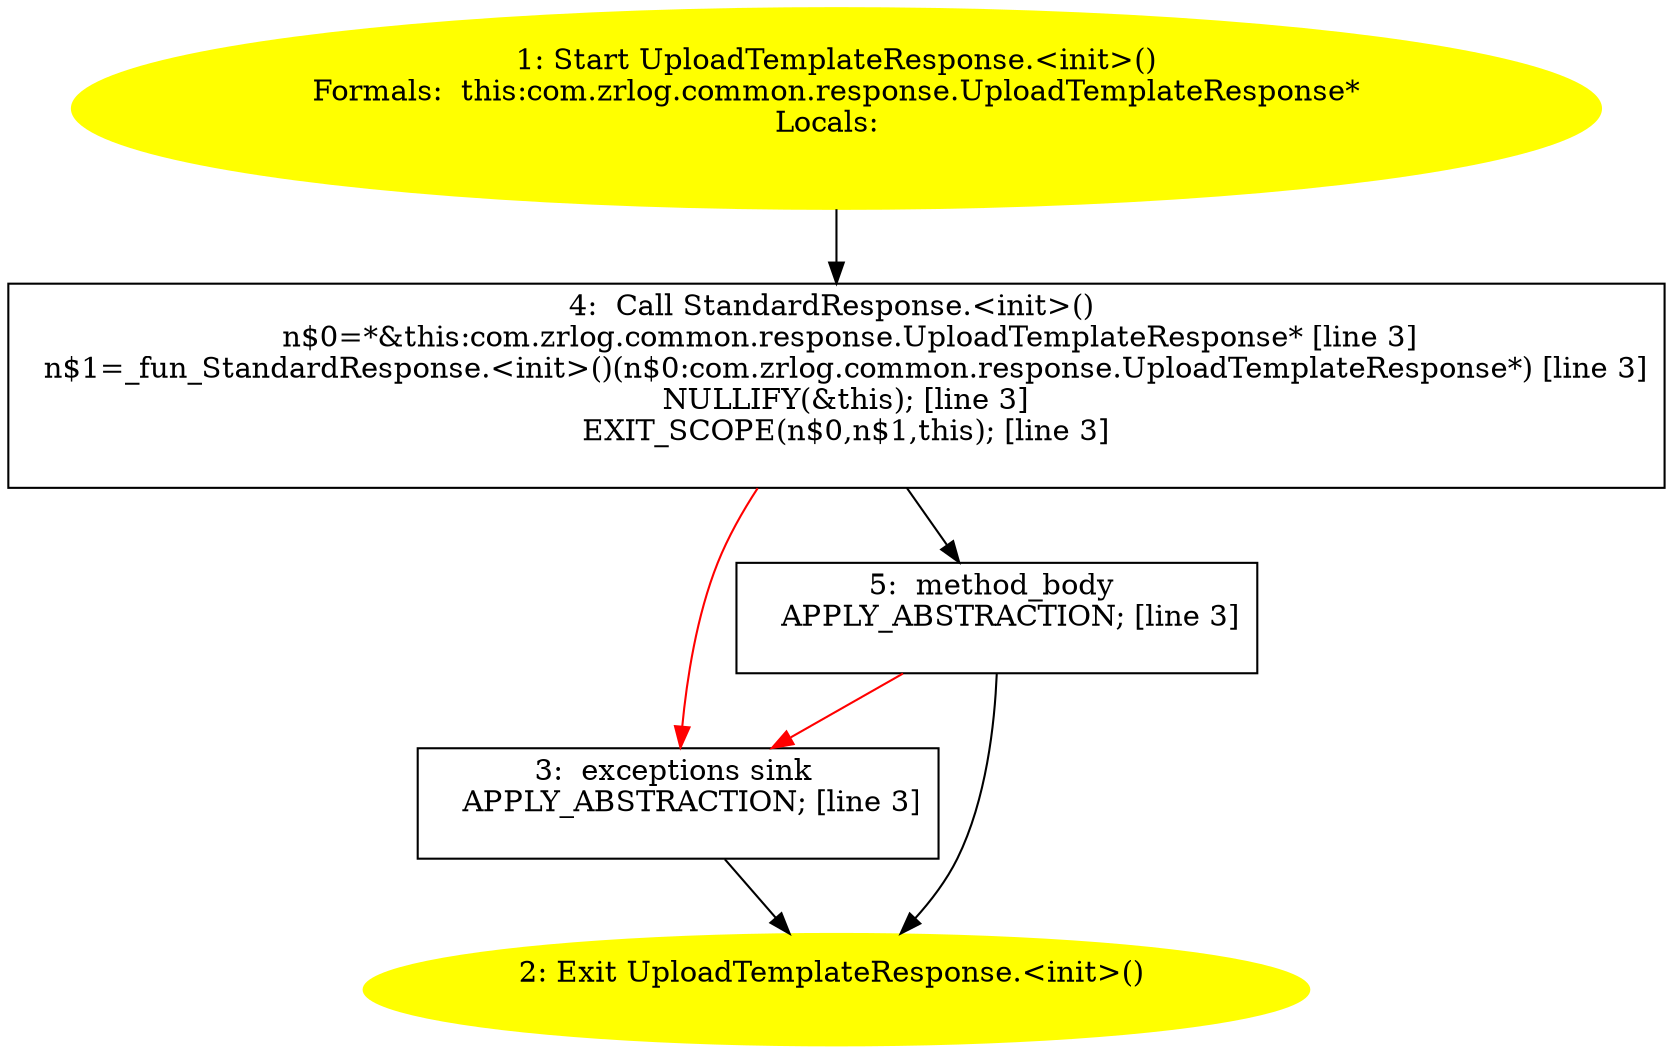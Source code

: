 /* @generated */
digraph cfg {
"com.zrlog.common.response.UploadTemplateResponse.<init>().1237b5fc51dfabb3fe81211d24517d98_1" [label="1: Start UploadTemplateResponse.<init>()\nFormals:  this:com.zrlog.common.response.UploadTemplateResponse*\nLocals:  \n  " color=yellow style=filled]
	

	 "com.zrlog.common.response.UploadTemplateResponse.<init>().1237b5fc51dfabb3fe81211d24517d98_1" -> "com.zrlog.common.response.UploadTemplateResponse.<init>().1237b5fc51dfabb3fe81211d24517d98_4" ;
"com.zrlog.common.response.UploadTemplateResponse.<init>().1237b5fc51dfabb3fe81211d24517d98_2" [label="2: Exit UploadTemplateResponse.<init>() \n  " color=yellow style=filled]
	

"com.zrlog.common.response.UploadTemplateResponse.<init>().1237b5fc51dfabb3fe81211d24517d98_3" [label="3:  exceptions sink \n   APPLY_ABSTRACTION; [line 3]\n " shape="box"]
	

	 "com.zrlog.common.response.UploadTemplateResponse.<init>().1237b5fc51dfabb3fe81211d24517d98_3" -> "com.zrlog.common.response.UploadTemplateResponse.<init>().1237b5fc51dfabb3fe81211d24517d98_2" ;
"com.zrlog.common.response.UploadTemplateResponse.<init>().1237b5fc51dfabb3fe81211d24517d98_4" [label="4:  Call StandardResponse.<init>() \n   n$0=*&this:com.zrlog.common.response.UploadTemplateResponse* [line 3]\n  n$1=_fun_StandardResponse.<init>()(n$0:com.zrlog.common.response.UploadTemplateResponse*) [line 3]\n  NULLIFY(&this); [line 3]\n  EXIT_SCOPE(n$0,n$1,this); [line 3]\n " shape="box"]
	

	 "com.zrlog.common.response.UploadTemplateResponse.<init>().1237b5fc51dfabb3fe81211d24517d98_4" -> "com.zrlog.common.response.UploadTemplateResponse.<init>().1237b5fc51dfabb3fe81211d24517d98_5" ;
	 "com.zrlog.common.response.UploadTemplateResponse.<init>().1237b5fc51dfabb3fe81211d24517d98_4" -> "com.zrlog.common.response.UploadTemplateResponse.<init>().1237b5fc51dfabb3fe81211d24517d98_3" [color="red" ];
"com.zrlog.common.response.UploadTemplateResponse.<init>().1237b5fc51dfabb3fe81211d24517d98_5" [label="5:  method_body \n   APPLY_ABSTRACTION; [line 3]\n " shape="box"]
	

	 "com.zrlog.common.response.UploadTemplateResponse.<init>().1237b5fc51dfabb3fe81211d24517d98_5" -> "com.zrlog.common.response.UploadTemplateResponse.<init>().1237b5fc51dfabb3fe81211d24517d98_2" ;
	 "com.zrlog.common.response.UploadTemplateResponse.<init>().1237b5fc51dfabb3fe81211d24517d98_5" -> "com.zrlog.common.response.UploadTemplateResponse.<init>().1237b5fc51dfabb3fe81211d24517d98_3" [color="red" ];
}
